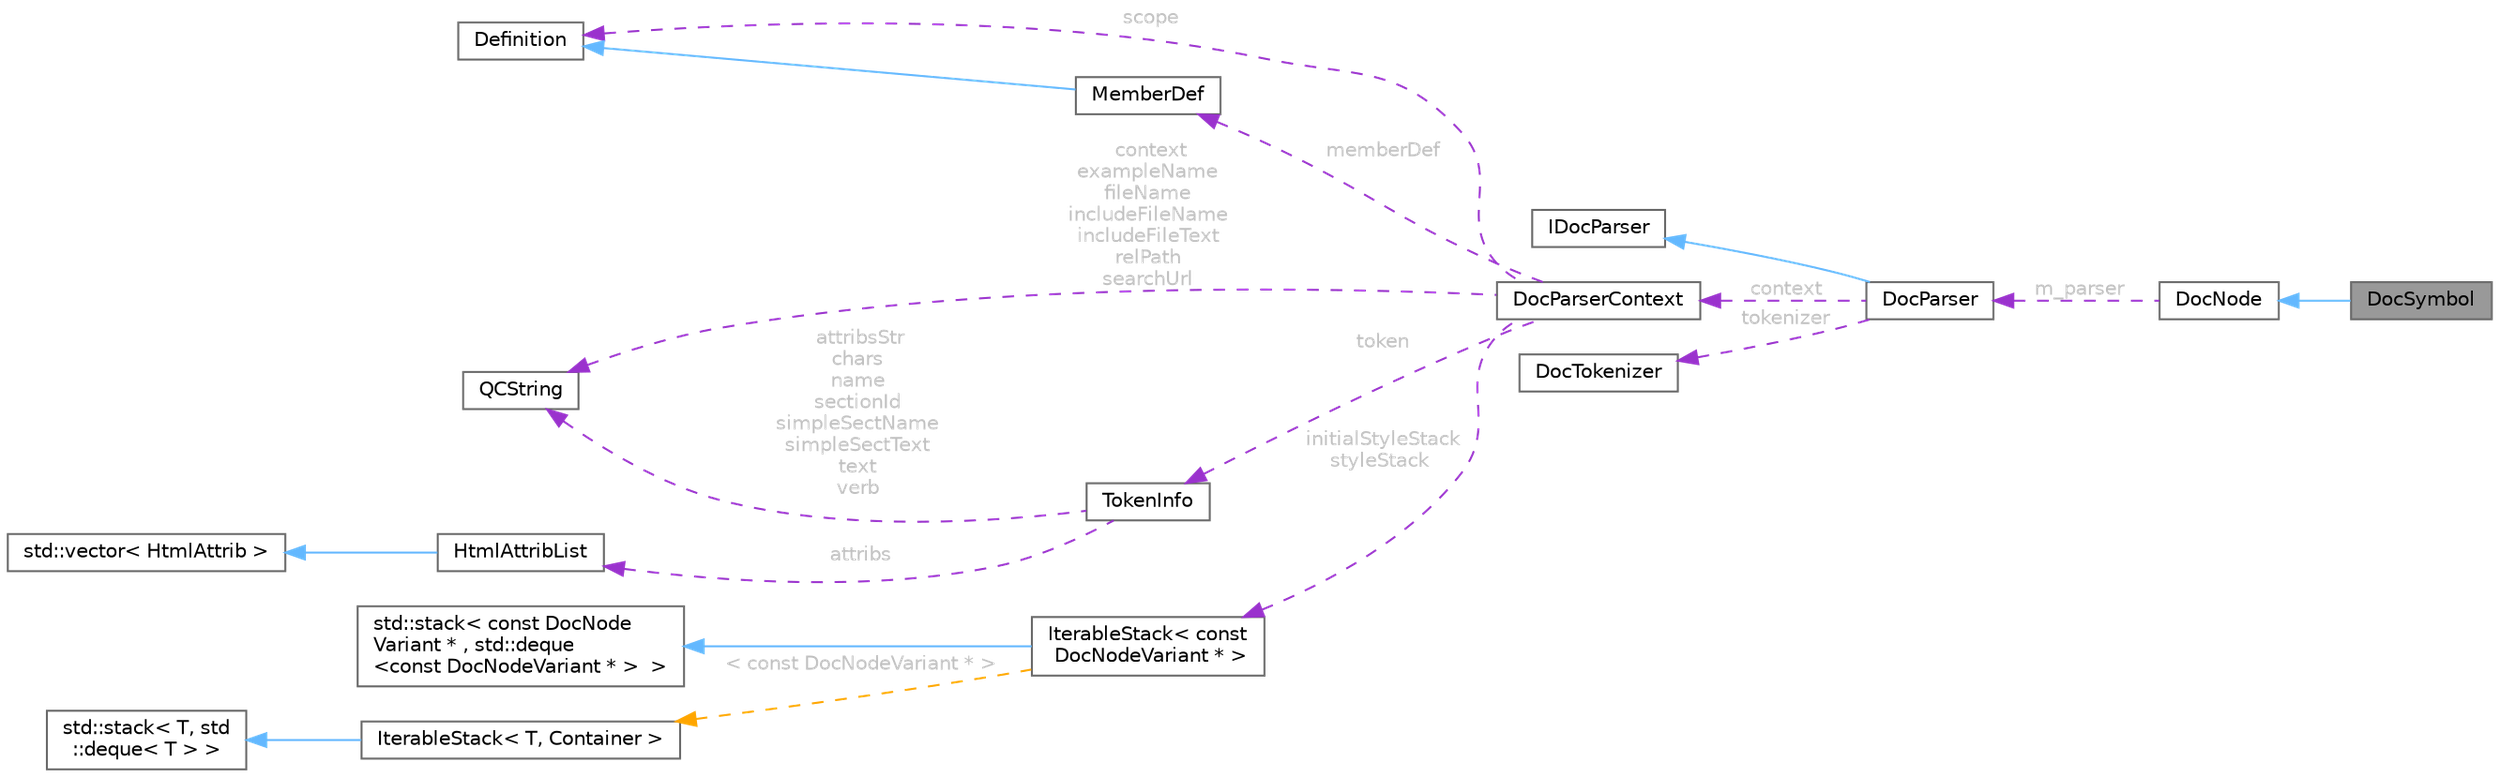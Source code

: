 digraph "DocSymbol"
{
 // INTERACTIVE_SVG=YES
 // LATEX_PDF_SIZE
  bgcolor="transparent";
  edge [fontname=Helvetica,fontsize=10,labelfontname=Helvetica,labelfontsize=10];
  node [fontname=Helvetica,fontsize=10,shape=box,height=0.2,width=0.4];
  rankdir="LR";
  Node1 [label="DocSymbol",height=0.2,width=0.4,color="gray40", fillcolor="grey60", style="filled", fontcolor="black",tooltip="Node representing a special symbol."];
  Node2 -> Node1 [dir="back",color="steelblue1",style="solid"];
  Node2 [label="DocNode",height=0.2,width=0.4,color="gray40", fillcolor="white", style="filled",URL="$d9/d0e/class_doc_node.html",tooltip="Abstract node interface with type information."];
  Node3 -> Node2 [dir="back",color="darkorchid3",style="dashed",label=" m_parser",fontcolor="grey" ];
  Node3 [label="DocParser",height=0.2,width=0.4,color="gray40", fillcolor="white", style="filled",URL="$da/d02/class_doc_parser.html",tooltip=" "];
  Node4 -> Node3 [dir="back",color="steelblue1",style="solid"];
  Node4 [label="IDocParser",height=0.2,width=0.4,color="gray40", fillcolor="white", style="filled",URL="$de/dad/class_i_doc_parser.html",tooltip="opaque parser interface"];
  Node5 -> Node3 [dir="back",color="darkorchid3",style="dashed",label=" context",fontcolor="grey" ];
  Node5 [label="DocParserContext",height=0.2,width=0.4,color="gray40", fillcolor="white", style="filled",URL="$d8/d7d/struct_doc_parser_context.html",tooltip="Parser's context to store all global variables."];
  Node6 -> Node5 [dir="back",color="darkorchid3",style="dashed",label=" scope",fontcolor="grey" ];
  Node6 [label="Definition",height=0.2,width=0.4,color="gray40", fillcolor="white", style="filled",URL="$d5/dcc/class_definition.html",tooltip="The common base class of all entity definitions found in the sources."];
  Node7 -> Node5 [dir="back",color="darkorchid3",style="dashed",label=" context\nexampleName\nfileName\nincludeFileName\nincludeFileText\nrelPath\nsearchUrl",fontcolor="grey" ];
  Node7 [label="QCString",height=0.2,width=0.4,color="gray40", fillcolor="white", style="filled",URL="$d9/d45/class_q_c_string.html",tooltip="This is an alternative implementation of QCString."];
  Node8 -> Node5 [dir="back",color="darkorchid3",style="dashed",label=" initialStyleStack\nstyleStack",fontcolor="grey" ];
  Node8 [label="IterableStack\< const\l DocNodeVariant * \>",height=0.2,width=0.4,color="gray40", fillcolor="white", style="filled",URL="$d9/d82/class_iterable_stack.html",tooltip=" "];
  Node9 -> Node8 [dir="back",color="steelblue1",style="solid"];
  Node9 [label="std::stack\< const DocNode\lVariant * , std::deque\l\<const DocNodeVariant * \>  \>",height=0.2,width=0.4,color="gray40", fillcolor="white", style="filled",tooltip=" "];
  Node10 -> Node8 [dir="back",color="orange",style="dashed",label=" \< const DocNodeVariant * \>",fontcolor="grey" ];
  Node10 [label="IterableStack\< T, Container \>",height=0.2,width=0.4,color="gray40", fillcolor="white", style="filled",URL="$d9/d82/class_iterable_stack.html",tooltip=" "];
  Node11 -> Node10 [dir="back",color="steelblue1",style="solid"];
  Node11 [label="std::stack\< T, std\l::deque\< T \> \>",height=0.2,width=0.4,color="gray40", fillcolor="white", style="filled",tooltip=" "];
  Node12 -> Node5 [dir="back",color="darkorchid3",style="dashed",label=" memberDef",fontcolor="grey" ];
  Node12 [label="MemberDef",height=0.2,width=0.4,color="gray40", fillcolor="white", style="filled",URL="$da/d09/class_member_def.html",tooltip="A model of a class/file/namespace member symbol."];
  Node6 -> Node12 [dir="back",color="steelblue1",style="solid"];
  Node13 -> Node5 [dir="back",color="darkorchid3",style="dashed",label=" token",fontcolor="grey" ];
  Node13 [label="TokenInfo",height=0.2,width=0.4,color="gray40", fillcolor="white", style="filled",URL="$d6/df4/struct_token_info.html",tooltip="Data associated with a token used by the comment block parser."];
  Node7 -> Node13 [dir="back",color="darkorchid3",style="dashed",label=" attribsStr\nchars\nname\nsectionId\nsimpleSectName\nsimpleSectText\ntext\nverb",fontcolor="grey" ];
  Node14 -> Node13 [dir="back",color="darkorchid3",style="dashed",label=" attribs",fontcolor="grey" ];
  Node14 [label="HtmlAttribList",height=0.2,width=0.4,color="gray40", fillcolor="white", style="filled",URL="$db/d4d/class_html_attrib_list.html",tooltip="Class representing a list of HTML attributes."];
  Node15 -> Node14 [dir="back",color="steelblue1",style="solid"];
  Node15 [label="std::vector\< HtmlAttrib \>",height=0.2,width=0.4,color="gray40", fillcolor="white", style="filled",tooltip=" "];
  Node16 -> Node3 [dir="back",color="darkorchid3",style="dashed",label=" tokenizer",fontcolor="grey" ];
  Node16 [label="DocTokenizer",height=0.2,width=0.4,color="gray40", fillcolor="white", style="filled",URL="$d1/d7f/class_doc_tokenizer.html",tooltip=" "];
}
